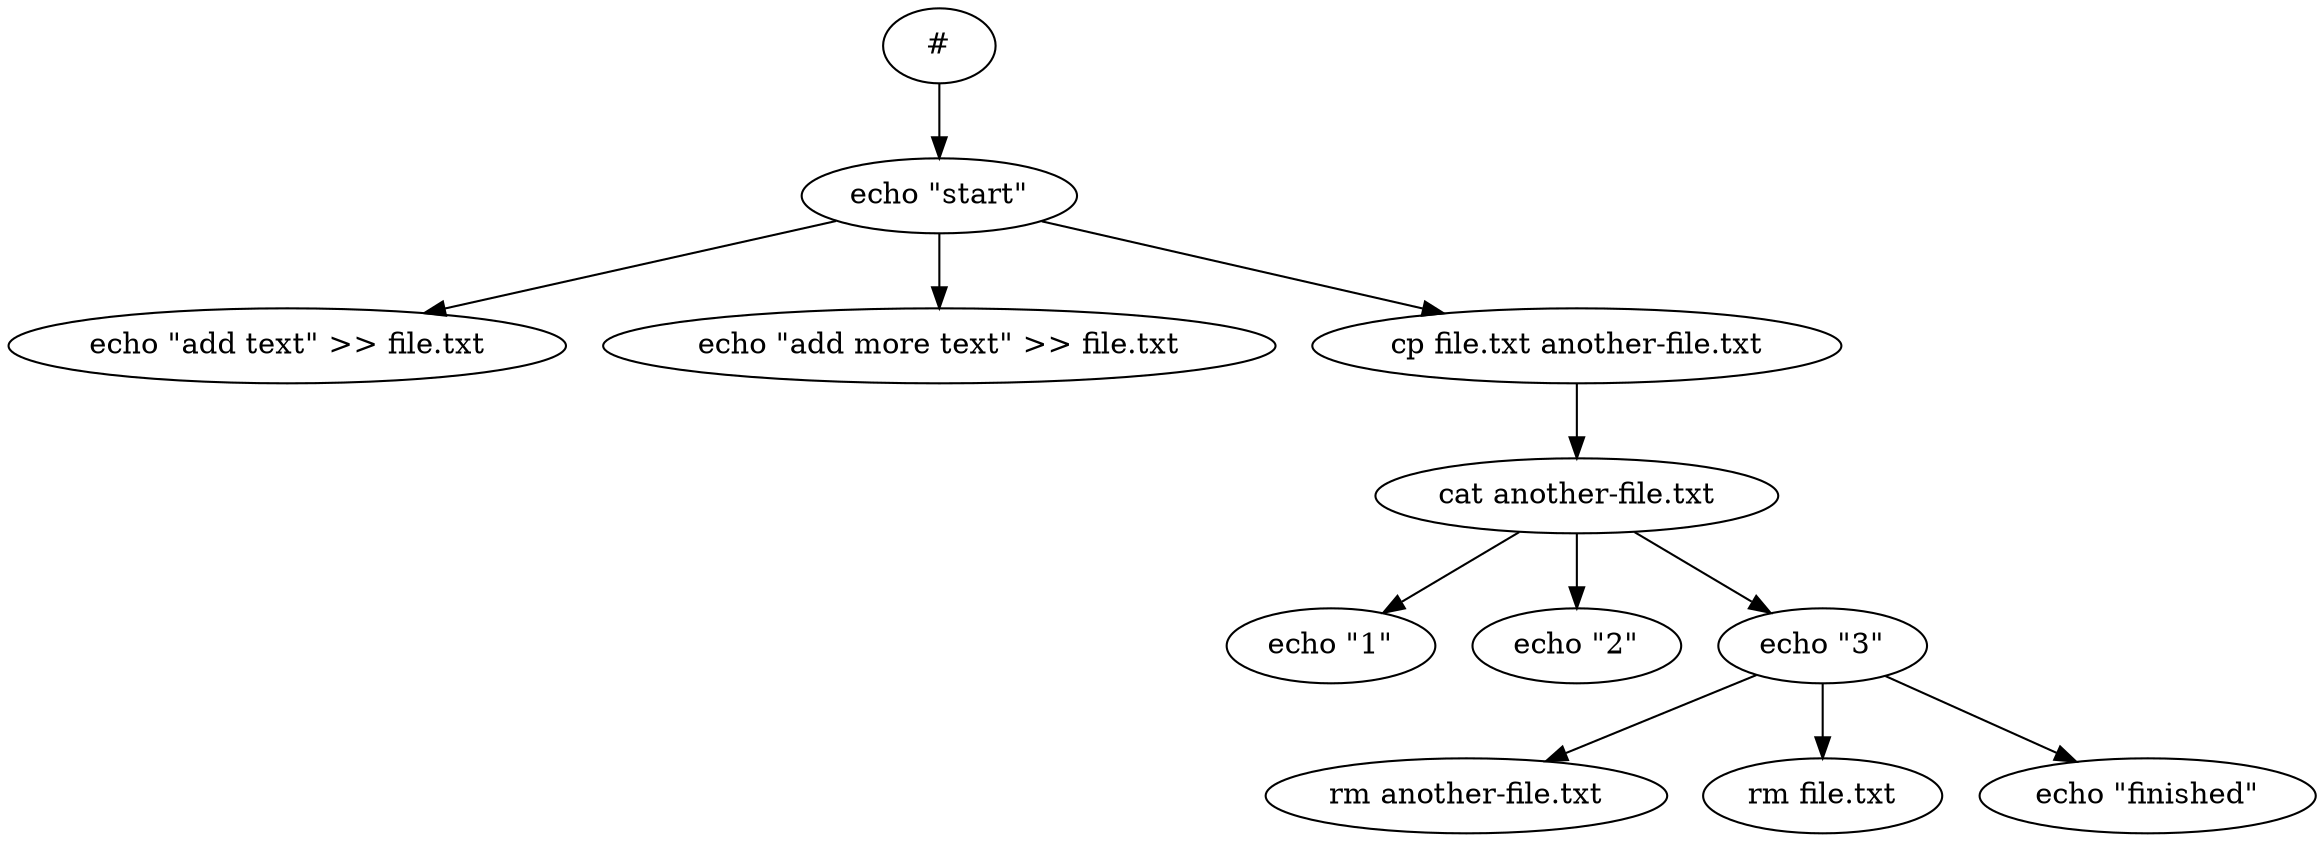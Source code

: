 digraph  {
"#";
"echo \"start\"";
"echo \"add text\" >> file.txt";
"echo \"add more text\" >> file.txt";
"cp file.txt another-file.txt";
"cat another-file.txt";
"echo \"1\"";
"echo \"2\"";
"echo \"3\"";
"rm another-file.txt";
"rm file.txt";
"echo \"finished\"";
"#" -> "echo \"start\""  [key=0];
"echo \"start\"" -> "echo \"add text\" >> file.txt"  [key=0];
"echo \"start\"" -> "echo \"add more text\" >> file.txt"  [key=0];
"echo \"start\"" -> "cp file.txt another-file.txt"  [key=0];
"cp file.txt another-file.txt" -> "cat another-file.txt"  [key=0];
"cat another-file.txt" -> "echo \"1\""  [key=0];
"cat another-file.txt" -> "echo \"2\""  [key=0];
"cat another-file.txt" -> "echo \"3\""  [key=0];
"echo \"3\"" -> "rm another-file.txt"  [key=0];
"echo \"3\"" -> "rm file.txt"  [key=0];
"echo \"3\"" -> "echo \"finished\""  [key=0];
}
